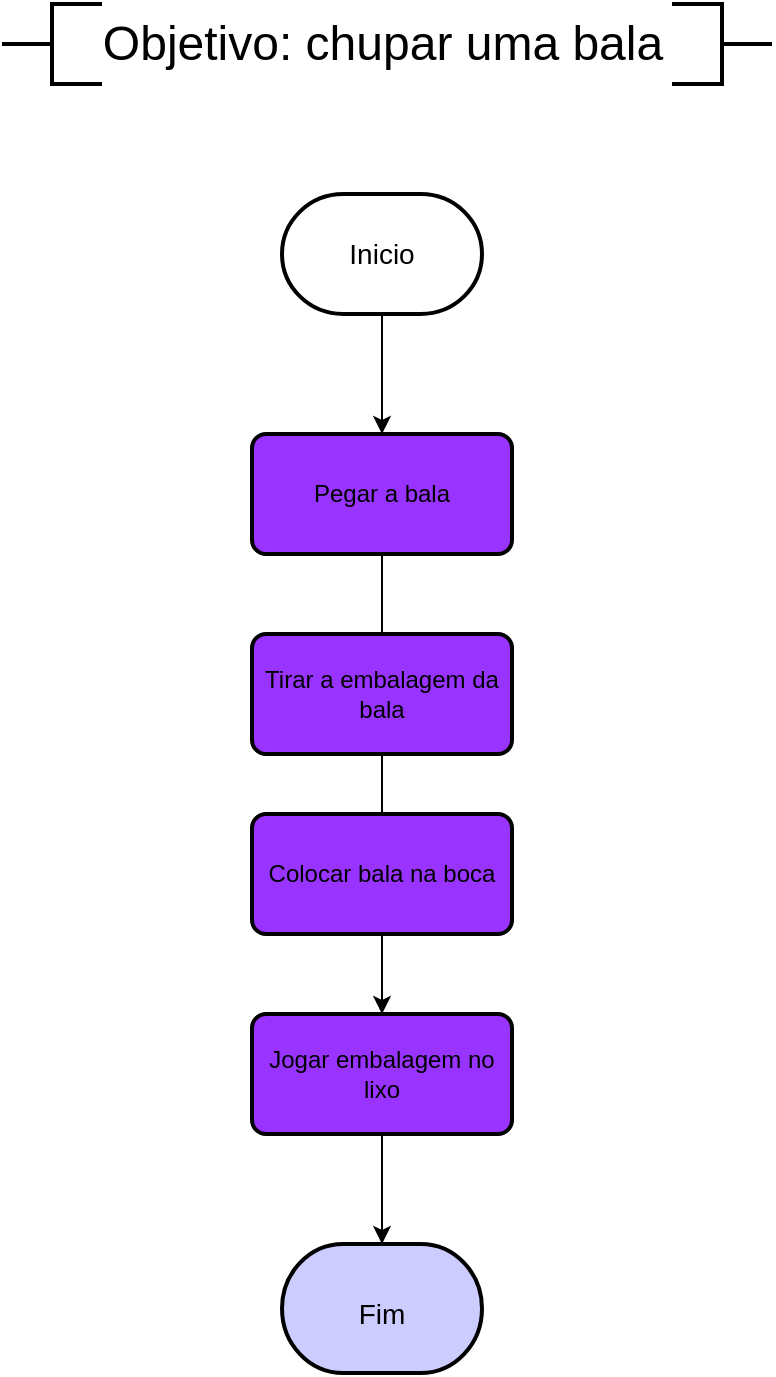 <mxfile version="20.6.0" type="github">
  <diagram id="v1UwNHZqhybcPdIe0aYs" name="Página-1">
    <mxGraphModel dx="1547" dy="1906" grid="1" gridSize="10" guides="1" tooltips="1" connect="1" arrows="1" fold="1" page="1" pageScale="1" pageWidth="827" pageHeight="1169" math="0" shadow="0">
      <root>
        <mxCell id="0" />
        <mxCell id="1" parent="0" />
        <mxCell id="YPLQPT9g77rA4HmJ-V6i-3" value="" style="edgeStyle=orthogonalEdgeStyle;rounded=0;orthogonalLoop=1;jettySize=auto;html=1;" edge="1" parent="1" source="YPLQPT9g77rA4HmJ-V6i-1" target="YPLQPT9g77rA4HmJ-V6i-2">
          <mxGeometry relative="1" as="geometry" />
        </mxCell>
        <mxCell id="YPLQPT9g77rA4HmJ-V6i-1" value="&lt;font style=&quot;font-size: 14px;&quot;&gt;Inicio&lt;/font&gt;" style="strokeWidth=2;html=1;shape=mxgraph.flowchart.terminator;whiteSpace=wrap;" vertex="1" parent="1">
          <mxGeometry x="360" y="75" width="100" height="60" as="geometry" />
        </mxCell>
        <mxCell id="YPLQPT9g77rA4HmJ-V6i-2" value="Pegar a bala" style="rounded=1;whiteSpace=wrap;html=1;absoluteArcSize=1;arcSize=14;strokeWidth=2;fillColor=#9933FF;" vertex="1" parent="1">
          <mxGeometry x="345" y="195" width="130" height="60" as="geometry" />
        </mxCell>
        <mxCell id="YPLQPT9g77rA4HmJ-V6i-9" value="&lt;font style=&quot;font-size: 14px;&quot;&gt;Fim&lt;/font&gt;" style="strokeWidth=2;html=1;shape=mxgraph.flowchart.terminator;whiteSpace=wrap;fontSize=24;fillColor=#CCCCFF;" vertex="1" parent="1">
          <mxGeometry x="360" y="600" width="100" height="64.5" as="geometry" />
        </mxCell>
        <mxCell id="YPLQPT9g77rA4HmJ-V6i-11" value="" style="strokeWidth=2;html=1;shape=mxgraph.flowchart.annotation_2;align=left;labelPosition=right;pointerEvents=1;fontSize=24;fillColor=#CCCCFF;" vertex="1" parent="1">
          <mxGeometry x="220" y="-20" width="50" height="40" as="geometry" />
        </mxCell>
        <mxCell id="YPLQPT9g77rA4HmJ-V6i-12" value="Objetivo: chupar uma bala" style="text;html=1;align=center;verticalAlign=middle;resizable=0;points=[];autosize=1;strokeColor=none;fillColor=none;fontSize=24;" vertex="1" parent="1">
          <mxGeometry x="260" y="-20" width="300" height="40" as="geometry" />
        </mxCell>
        <mxCell id="YPLQPT9g77rA4HmJ-V6i-13" style="edgeStyle=orthogonalEdgeStyle;rounded=0;orthogonalLoop=1;jettySize=auto;html=1;exitX=0.5;exitY=1;exitDx=0;exitDy=0;fontSize=14;" edge="1" parent="1" source="YPLQPT9g77rA4HmJ-V6i-2" target="YPLQPT9g77rA4HmJ-V6i-2">
          <mxGeometry relative="1" as="geometry" />
        </mxCell>
        <mxCell id="YPLQPT9g77rA4HmJ-V6i-14" value="Tirar a embalagem da bala" style="rounded=1;whiteSpace=wrap;html=1;absoluteArcSize=1;arcSize=14;strokeWidth=2;fillColor=#9933FF;" vertex="1" parent="1">
          <mxGeometry x="345" y="295" width="130" height="60" as="geometry" />
        </mxCell>
        <mxCell id="YPLQPT9g77rA4HmJ-V6i-15" value="" style="edgeStyle=orthogonalEdgeStyle;rounded=0;orthogonalLoop=1;jettySize=auto;html=1;endArrow=none;" edge="1" parent="1" source="YPLQPT9g77rA4HmJ-V6i-2" target="YPLQPT9g77rA4HmJ-V6i-14">
          <mxGeometry relative="1" as="geometry">
            <mxPoint x="410" y="255" as="sourcePoint" />
            <mxPoint x="405" y="455" as="targetPoint" />
          </mxGeometry>
        </mxCell>
        <mxCell id="YPLQPT9g77rA4HmJ-V6i-19" value="" style="edgeStyle=orthogonalEdgeStyle;rounded=0;orthogonalLoop=1;jettySize=auto;html=1;fontSize=14;" edge="1" parent="1" source="YPLQPT9g77rA4HmJ-V6i-16" target="YPLQPT9g77rA4HmJ-V6i-18">
          <mxGeometry relative="1" as="geometry" />
        </mxCell>
        <mxCell id="YPLQPT9g77rA4HmJ-V6i-16" value="Colocar bala na boca" style="rounded=1;whiteSpace=wrap;html=1;absoluteArcSize=1;arcSize=14;strokeWidth=2;fillColor=#9933FF;" vertex="1" parent="1">
          <mxGeometry x="345" y="385" width="130" height="60" as="geometry" />
        </mxCell>
        <mxCell id="YPLQPT9g77rA4HmJ-V6i-17" value="" style="edgeStyle=orthogonalEdgeStyle;rounded=0;orthogonalLoop=1;jettySize=auto;html=1;startArrow=none;endArrow=none;" edge="1" parent="1" source="YPLQPT9g77rA4HmJ-V6i-14" target="YPLQPT9g77rA4HmJ-V6i-16">
          <mxGeometry relative="1" as="geometry">
            <mxPoint x="410" y="355" as="sourcePoint" />
            <mxPoint x="405" y="455" as="targetPoint" />
          </mxGeometry>
        </mxCell>
        <mxCell id="YPLQPT9g77rA4HmJ-V6i-21" style="edgeStyle=orthogonalEdgeStyle;rounded=0;orthogonalLoop=1;jettySize=auto;html=1;fontSize=14;entryX=0.5;entryY=0;entryDx=0;entryDy=0;entryPerimeter=0;" edge="1" parent="1" source="YPLQPT9g77rA4HmJ-V6i-18" target="YPLQPT9g77rA4HmJ-V6i-9">
          <mxGeometry relative="1" as="geometry">
            <mxPoint x="410.0" y="585" as="targetPoint" />
          </mxGeometry>
        </mxCell>
        <mxCell id="YPLQPT9g77rA4HmJ-V6i-18" value="Jogar embalagem no lixo" style="rounded=1;whiteSpace=wrap;html=1;absoluteArcSize=1;arcSize=14;strokeWidth=2;fillColor=#9933FF;" vertex="1" parent="1">
          <mxGeometry x="345" y="485" width="130" height="60" as="geometry" />
        </mxCell>
        <mxCell id="YPLQPT9g77rA4HmJ-V6i-23" value="" style="strokeWidth=2;html=1;shape=mxgraph.flowchart.annotation_2;align=left;labelPosition=right;pointerEvents=1;fontSize=24;fillColor=#CCCCFF;direction=west;" vertex="1" parent="1">
          <mxGeometry x="555" y="-20" width="50" height="40" as="geometry" />
        </mxCell>
      </root>
    </mxGraphModel>
  </diagram>
</mxfile>
